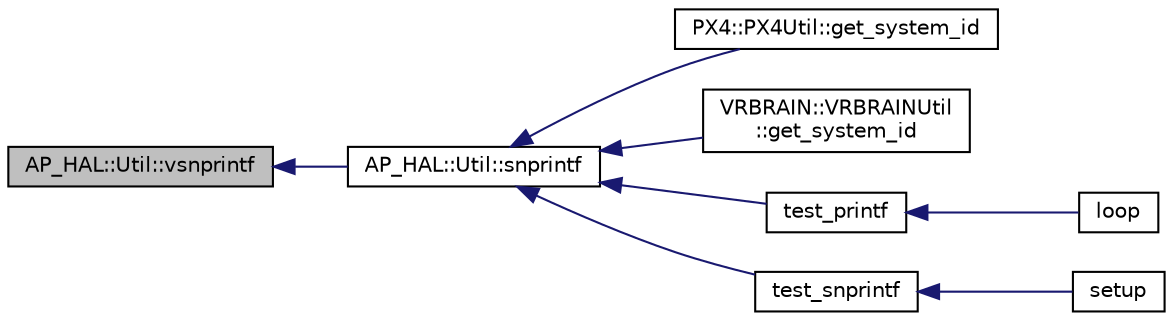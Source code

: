 digraph "AP_HAL::Util::vsnprintf"
{
 // INTERACTIVE_SVG=YES
  edge [fontname="Helvetica",fontsize="10",labelfontname="Helvetica",labelfontsize="10"];
  node [fontname="Helvetica",fontsize="10",shape=record];
  rankdir="LR";
  Node1 [label="AP_HAL::Util::vsnprintf",height=0.2,width=0.4,color="black", fillcolor="grey75", style="filled" fontcolor="black"];
  Node1 -> Node2 [dir="back",color="midnightblue",fontsize="10",style="solid",fontname="Helvetica"];
  Node2 [label="AP_HAL::Util::snprintf",height=0.2,width=0.4,color="black", fillcolor="white", style="filled",URL="$classAP__HAL_1_1Util.html#adead79890b223f40eaf092fda231c2f2"];
  Node2 -> Node3 [dir="back",color="midnightblue",fontsize="10",style="solid",fontname="Helvetica"];
  Node3 [label="PX4::PX4Util::get_system_id",height=0.2,width=0.4,color="black", fillcolor="white", style="filled",URL="$classPX4_1_1PX4Util.html#af29335984bc4afe5f7e15b047e73f93b"];
  Node2 -> Node4 [dir="back",color="midnightblue",fontsize="10",style="solid",fontname="Helvetica"];
  Node4 [label="VRBRAIN::VRBRAINUtil\l::get_system_id",height=0.2,width=0.4,color="black", fillcolor="white", style="filled",URL="$classVRBRAIN_1_1VRBRAINUtil.html#a76371f5082f43591e651a5fd1d18d80d"];
  Node2 -> Node5 [dir="back",color="midnightblue",fontsize="10",style="solid",fontname="Helvetica"];
  Node5 [label="test_printf",height=0.2,width=0.4,color="black", fillcolor="white", style="filled",URL="$Printf_8pde.html#a9960aa1a2c609afd87baf4ba2eab0fc8"];
  Node5 -> Node6 [dir="back",color="midnightblue",fontsize="10",style="solid",fontname="Helvetica"];
  Node6 [label="loop",height=0.2,width=0.4,color="black", fillcolor="white", style="filled",URL="$Printf_8pde.html#a0b33edabd7f1c4e4a0bf32c67269be2f"];
  Node2 -> Node7 [dir="back",color="midnightblue",fontsize="10",style="solid",fontname="Helvetica"];
  Node7 [label="test_snprintf",height=0.2,width=0.4,color="black", fillcolor="white", style="filled",URL="$AP__HAL__AVR_2examples_2UtilityStringTest_2UtilityStringTest_8pde.html#a80938b716f0028328edb55268a40f085"];
  Node7 -> Node8 [dir="back",color="midnightblue",fontsize="10",style="solid",fontname="Helvetica"];
  Node8 [label="setup",height=0.2,width=0.4,color="black", fillcolor="white", style="filled",URL="$AP__HAL__AVR_2examples_2UtilityStringTest_2UtilityStringTest_8pde.html#a7dfd9b79bc5a37d7df40207afbc5431f"];
}
